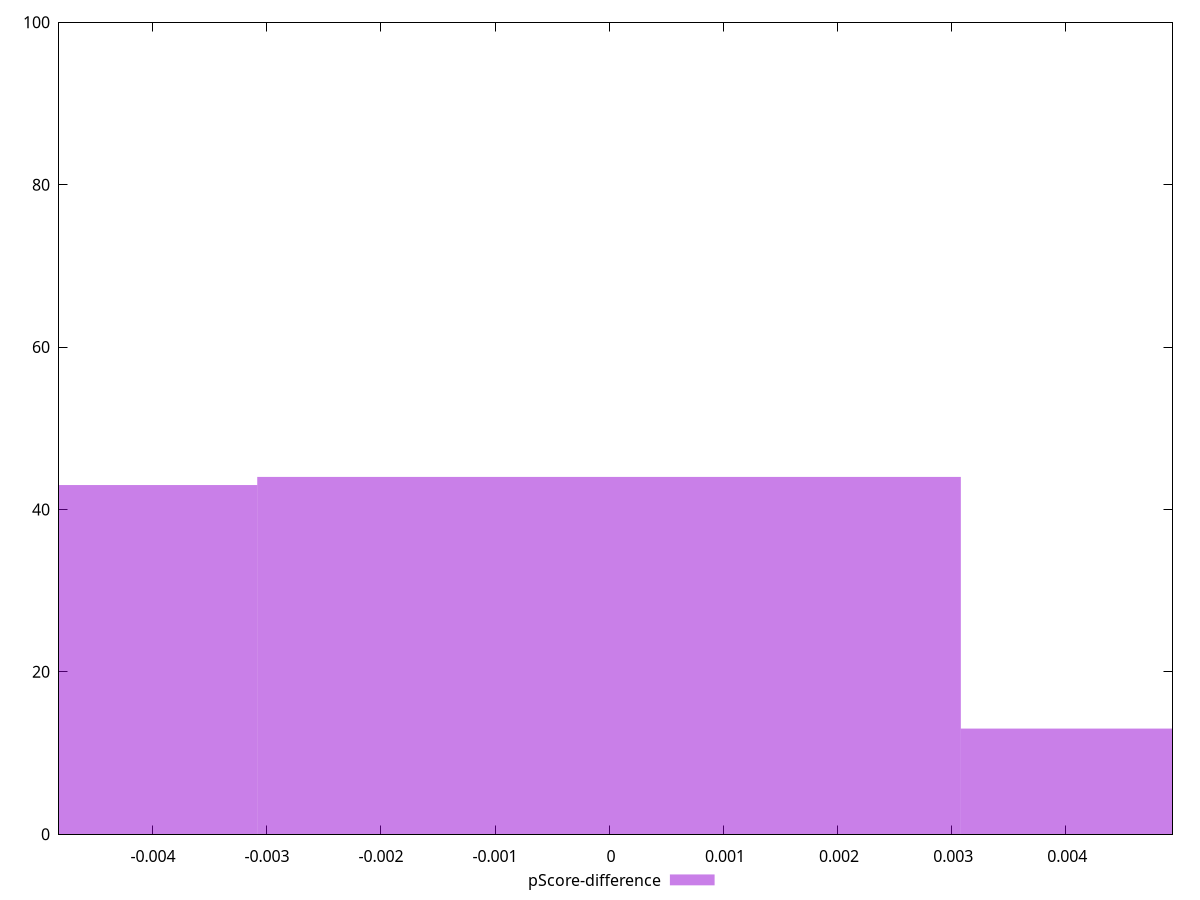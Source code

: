 reset

$pScoreDifference <<EOF
0 44
0.006170057136088268 13
-0.006170057136088268 43
EOF

set key outside below
set boxwidth 0.006170057136088268
set xrange [-0.0048235294117647265:0.004941176470588282]
set yrange [0:100]
set trange [0:100]
set style fill transparent solid 0.5 noborder
set terminal svg size 640, 490 enhanced background rgb 'white'
set output "report_00018_2021-02-10T15-25-16.877Z/render-blocking-resources/samples/pages+cached/pScore-difference/histogram.svg"

plot $pScoreDifference title "pScore-difference" with boxes

reset
